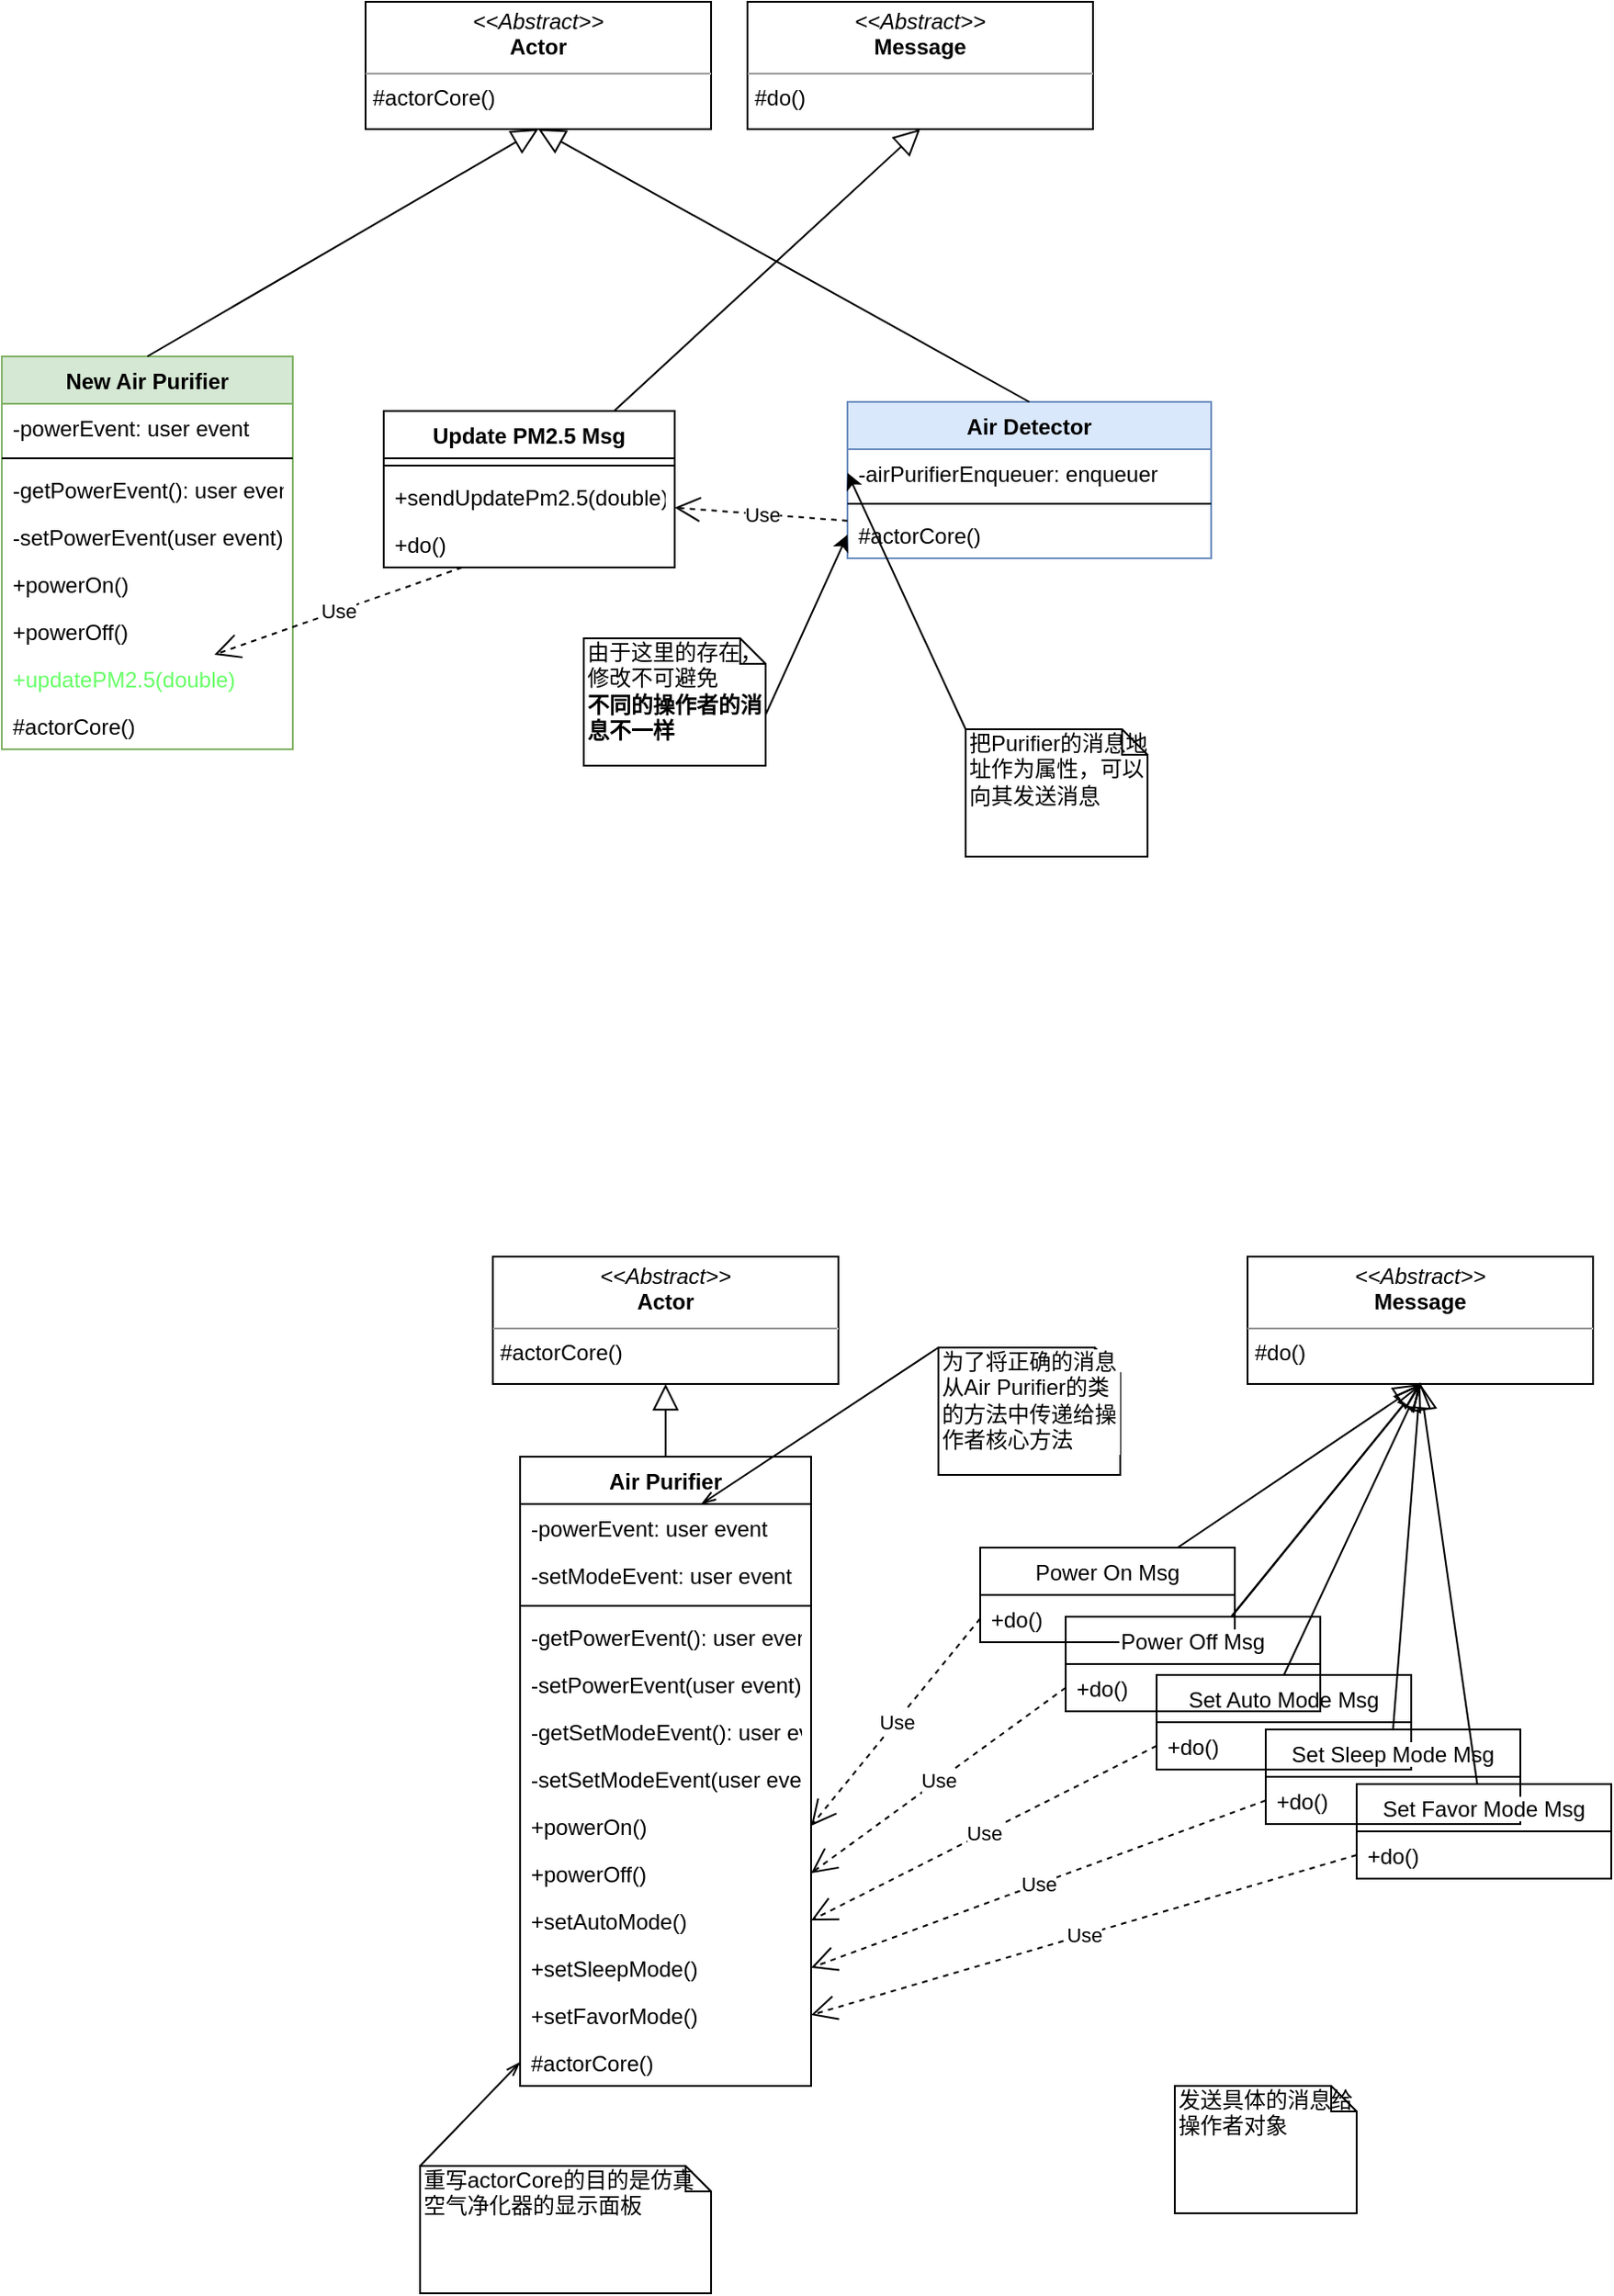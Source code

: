 <mxfile version="12.5.4" type="github">
  <diagram id="C5RBs43oDa-KdzZeNtuy" name="Page-1">
    <mxGraphModel dx="1617" dy="496" grid="1" gridSize="10" guides="1" tooltips="1" connect="1" arrows="1" fold="1" page="1" pageScale="1" pageWidth="827" pageHeight="1169" math="0" shadow="0">
      <root>
        <mxCell id="WIyWlLk6GJQsqaUBKTNV-0"/>
        <mxCell id="WIyWlLk6GJQsqaUBKTNV-1" parent="WIyWlLk6GJQsqaUBKTNV-0"/>
        <mxCell id="om_yYVR5NfVvwRHEm9NU-25" value="&lt;p style=&quot;margin: 0px ; margin-top: 4px ; text-align: center&quot;&gt;&lt;i&gt;&amp;lt;&amp;lt;Abstract&amp;gt;&amp;gt;&lt;/i&gt;&lt;br&gt;&lt;b&gt;Actor&lt;/b&gt;&lt;/p&gt;&lt;hr size=&quot;1&quot;&gt;&lt;p style=&quot;margin: 0px ; margin-left: 4px&quot;&gt;#actorCore()&lt;/p&gt;" style="verticalAlign=top;align=left;overflow=fill;fontSize=12;fontFamily=Helvetica;html=1;" parent="WIyWlLk6GJQsqaUBKTNV-1" vertex="1">
          <mxGeometry y="20" width="190" height="70" as="geometry"/>
        </mxCell>
        <mxCell id="eE9t7E2cvp2Emfnvf7xz-1" value="Air Detector" style="swimlane;fontStyle=1;align=center;verticalAlign=top;childLayout=stackLayout;horizontal=1;startSize=26;horizontalStack=0;resizeParent=1;resizeParentMax=0;resizeLast=0;collapsible=1;marginBottom=0;fillColor=#dae8fc;strokeColor=#6c8ebf;" parent="WIyWlLk6GJQsqaUBKTNV-1" vertex="1">
          <mxGeometry x="265" y="240" width="200" height="86" as="geometry"/>
        </mxCell>
        <mxCell id="JhUa_GWnJGpk6N6s8C7d-0" value="-airPurifierEnqueuer: enqueuer" style="text;strokeColor=none;fillColor=none;align=left;verticalAlign=top;spacingLeft=4;spacingRight=4;overflow=hidden;rotatable=0;points=[[0,0.5],[1,0.5]];portConstraint=eastwest;" parent="eE9t7E2cvp2Emfnvf7xz-1" vertex="1">
          <mxGeometry y="26" width="200" height="26" as="geometry"/>
        </mxCell>
        <mxCell id="eE9t7E2cvp2Emfnvf7xz-3" value="" style="line;strokeWidth=1;fillColor=none;align=left;verticalAlign=middle;spacingTop=-1;spacingLeft=3;spacingRight=3;rotatable=0;labelPosition=right;points=[];portConstraint=eastwest;" parent="eE9t7E2cvp2Emfnvf7xz-1" vertex="1">
          <mxGeometry y="52" width="200" height="8" as="geometry"/>
        </mxCell>
        <mxCell id="eE9t7E2cvp2Emfnvf7xz-4" value="#actorCore()" style="text;strokeColor=none;fillColor=none;align=left;verticalAlign=top;spacingLeft=4;spacingRight=4;overflow=hidden;rotatable=0;points=[[0,0.5],[1,0.5]];portConstraint=eastwest;" parent="eE9t7E2cvp2Emfnvf7xz-1" vertex="1">
          <mxGeometry y="60" width="200" height="26" as="geometry"/>
        </mxCell>
        <mxCell id="eE9t7E2cvp2Emfnvf7xz-5" value="" style="endArrow=block;endFill=0;endSize=12;html=1;entryX=0.5;entryY=1;entryDx=0;entryDy=0;exitX=0.5;exitY=0;exitDx=0;exitDy=0;" parent="WIyWlLk6GJQsqaUBKTNV-1" source="eE9t7E2cvp2Emfnvf7xz-1" target="om_yYVR5NfVvwRHEm9NU-25" edge="1">
          <mxGeometry width="160" relative="1" as="geometry">
            <mxPoint x="-140" y="640" as="sourcePoint"/>
            <mxPoint x="20" y="640" as="targetPoint"/>
          </mxGeometry>
        </mxCell>
        <mxCell id="eE9t7E2cvp2Emfnvf7xz-6" value="Air Purifier" style="swimlane;fontStyle=1;align=center;verticalAlign=top;childLayout=stackLayout;horizontal=1;startSize=26;horizontalStack=0;resizeParent=1;resizeParentMax=0;resizeLast=0;collapsible=1;marginBottom=0;" parent="WIyWlLk6GJQsqaUBKTNV-1" vertex="1">
          <mxGeometry x="85" y="820" width="160" height="346" as="geometry"/>
        </mxCell>
        <mxCell id="eE9t7E2cvp2Emfnvf7xz-7" value="-powerEvent: user event" style="text;strokeColor=none;fillColor=none;align=left;verticalAlign=top;spacingLeft=4;spacingRight=4;overflow=hidden;rotatable=0;points=[[0,0.5],[1,0.5]];portConstraint=eastwest;" parent="eE9t7E2cvp2Emfnvf7xz-6" vertex="1">
          <mxGeometry y="26" width="160" height="26" as="geometry"/>
        </mxCell>
        <mxCell id="eE9t7E2cvp2Emfnvf7xz-8" value="-setModeEvent: user event" style="text;strokeColor=none;fillColor=none;align=left;verticalAlign=top;spacingLeft=4;spacingRight=4;overflow=hidden;rotatable=0;points=[[0,0.5],[1,0.5]];portConstraint=eastwest;" parent="eE9t7E2cvp2Emfnvf7xz-6" vertex="1">
          <mxGeometry y="52" width="160" height="26" as="geometry"/>
        </mxCell>
        <mxCell id="eE9t7E2cvp2Emfnvf7xz-9" value="" style="line;strokeWidth=1;fillColor=none;align=left;verticalAlign=middle;spacingTop=-1;spacingLeft=3;spacingRight=3;rotatable=0;labelPosition=right;points=[];portConstraint=eastwest;labelBackgroundColor=#ffffff;" parent="eE9t7E2cvp2Emfnvf7xz-6" vertex="1">
          <mxGeometry y="78" width="160" height="8" as="geometry"/>
        </mxCell>
        <mxCell id="eE9t7E2cvp2Emfnvf7xz-10" value="-getPowerEvent(): user event" style="text;strokeColor=none;fillColor=none;align=left;verticalAlign=top;spacingLeft=4;spacingRight=4;overflow=hidden;rotatable=0;points=[[0,0.5],[1,0.5]];portConstraint=eastwest;labelBackgroundColor=#ffffff;" parent="eE9t7E2cvp2Emfnvf7xz-6" vertex="1">
          <mxGeometry y="86" width="160" height="26" as="geometry"/>
        </mxCell>
        <mxCell id="eE9t7E2cvp2Emfnvf7xz-11" value="-setPowerEvent(user event)" style="text;strokeColor=none;fillColor=none;align=left;verticalAlign=top;spacingLeft=4;spacingRight=4;overflow=hidden;rotatable=0;points=[[0,0.5],[1,0.5]];portConstraint=eastwest;labelBackgroundColor=#ffffff;" parent="eE9t7E2cvp2Emfnvf7xz-6" vertex="1">
          <mxGeometry y="112" width="160" height="26" as="geometry"/>
        </mxCell>
        <mxCell id="eE9t7E2cvp2Emfnvf7xz-12" value="-getSetModeEvent(): user event" style="text;strokeColor=none;fillColor=none;align=left;verticalAlign=top;spacingLeft=4;spacingRight=4;overflow=hidden;rotatable=0;points=[[0,0.5],[1,0.5]];portConstraint=eastwest;labelBackgroundColor=#ffffff;" parent="eE9t7E2cvp2Emfnvf7xz-6" vertex="1">
          <mxGeometry y="138" width="160" height="26" as="geometry"/>
        </mxCell>
        <mxCell id="eE9t7E2cvp2Emfnvf7xz-13" value="-setSetModeEvent(user event)" style="text;strokeColor=none;fillColor=none;align=left;verticalAlign=top;spacingLeft=4;spacingRight=4;overflow=hidden;rotatable=0;points=[[0,0.5],[1,0.5]];portConstraint=eastwest;labelBackgroundColor=#ffffff;" parent="eE9t7E2cvp2Emfnvf7xz-6" vertex="1">
          <mxGeometry y="164" width="160" height="26" as="geometry"/>
        </mxCell>
        <mxCell id="eE9t7E2cvp2Emfnvf7xz-14" value="+powerOn()" style="text;strokeColor=none;fillColor=none;align=left;verticalAlign=top;spacingLeft=4;spacingRight=4;overflow=hidden;rotatable=0;points=[[0,0.5],[1,0.5]];portConstraint=eastwest;" parent="eE9t7E2cvp2Emfnvf7xz-6" vertex="1">
          <mxGeometry y="190" width="160" height="26" as="geometry"/>
        </mxCell>
        <mxCell id="eE9t7E2cvp2Emfnvf7xz-15" value="+powerOff()" style="text;strokeColor=none;fillColor=none;align=left;verticalAlign=top;spacingLeft=4;spacingRight=4;overflow=hidden;rotatable=0;points=[[0,0.5],[1,0.5]];portConstraint=eastwest;" parent="eE9t7E2cvp2Emfnvf7xz-6" vertex="1">
          <mxGeometry y="216" width="160" height="26" as="geometry"/>
        </mxCell>
        <mxCell id="eE9t7E2cvp2Emfnvf7xz-16" value="+setAutoMode()" style="text;strokeColor=none;fillColor=none;align=left;verticalAlign=top;spacingLeft=4;spacingRight=4;overflow=hidden;rotatable=0;points=[[0,0.5],[1,0.5]];portConstraint=eastwest;" parent="eE9t7E2cvp2Emfnvf7xz-6" vertex="1">
          <mxGeometry y="242" width="160" height="26" as="geometry"/>
        </mxCell>
        <mxCell id="eE9t7E2cvp2Emfnvf7xz-17" value="+setSleepMode()" style="text;strokeColor=none;fillColor=none;align=left;verticalAlign=top;spacingLeft=4;spacingRight=4;overflow=hidden;rotatable=0;points=[[0,0.5],[1,0.5]];portConstraint=eastwest;" parent="eE9t7E2cvp2Emfnvf7xz-6" vertex="1">
          <mxGeometry y="268" width="160" height="26" as="geometry"/>
        </mxCell>
        <mxCell id="eE9t7E2cvp2Emfnvf7xz-18" value="+setFavorMode()" style="text;strokeColor=none;fillColor=none;align=left;verticalAlign=top;spacingLeft=4;spacingRight=4;overflow=hidden;rotatable=0;points=[[0,0.5],[1,0.5]];portConstraint=eastwest;" parent="eE9t7E2cvp2Emfnvf7xz-6" vertex="1">
          <mxGeometry y="294" width="160" height="26" as="geometry"/>
        </mxCell>
        <mxCell id="eE9t7E2cvp2Emfnvf7xz-19" value="#actorCore()" style="text;strokeColor=none;fillColor=none;align=left;verticalAlign=top;spacingLeft=4;spacingRight=4;overflow=hidden;rotatable=0;points=[[0,0.5],[1,0.5]];portConstraint=eastwest;" parent="eE9t7E2cvp2Emfnvf7xz-6" vertex="1">
          <mxGeometry y="320" width="160" height="26" as="geometry"/>
        </mxCell>
        <mxCell id="eE9t7E2cvp2Emfnvf7xz-20" value="&lt;p style=&quot;margin: 0px ; margin-top: 4px ; text-align: center&quot;&gt;&lt;i&gt;&amp;lt;&amp;lt;Abstract&amp;gt;&amp;gt;&lt;/i&gt;&lt;br&gt;&lt;b&gt;Actor&lt;/b&gt;&lt;/p&gt;&lt;hr size=&quot;1&quot;&gt;&lt;p style=&quot;margin: 0px ; margin-left: 4px&quot;&gt;#actorCore()&lt;/p&gt;" style="verticalAlign=top;align=left;overflow=fill;fontSize=12;fontFamily=Helvetica;html=1;" parent="WIyWlLk6GJQsqaUBKTNV-1" vertex="1">
          <mxGeometry x="70" y="710" width="190" height="70" as="geometry"/>
        </mxCell>
        <mxCell id="eE9t7E2cvp2Emfnvf7xz-21" value="" style="endArrow=block;endFill=0;endSize=12;html=1;entryX=0.5;entryY=1;entryDx=0;entryDy=0;exitX=0.5;exitY=0;exitDx=0;exitDy=0;" parent="WIyWlLk6GJQsqaUBKTNV-1" source="eE9t7E2cvp2Emfnvf7xz-6" target="eE9t7E2cvp2Emfnvf7xz-20" edge="1">
          <mxGeometry width="160" relative="1" as="geometry">
            <mxPoint x="75" y="1100" as="sourcePoint"/>
            <mxPoint x="235" y="1100" as="targetPoint"/>
          </mxGeometry>
        </mxCell>
        <mxCell id="eE9t7E2cvp2Emfnvf7xz-22" style="rounded=0;orthogonalLoop=1;jettySize=auto;html=1;exitX=0;exitY=0;exitDx=0;exitDy=0;exitPerimeter=0;endArrow=openThin;endFill=0;entryX=0;entryY=0.5;entryDx=0;entryDy=0;" parent="WIyWlLk6GJQsqaUBKTNV-1" source="eE9t7E2cvp2Emfnvf7xz-23" target="eE9t7E2cvp2Emfnvf7xz-19" edge="1">
          <mxGeometry relative="1" as="geometry"/>
        </mxCell>
        <mxCell id="eE9t7E2cvp2Emfnvf7xz-23" value="重写actorCore的目的是仿真空气净化器的显示面板" style="shape=note;whiteSpace=wrap;html=1;size=14;verticalAlign=top;align=left;spacingTop=-6;" parent="WIyWlLk6GJQsqaUBKTNV-1" vertex="1">
          <mxGeometry x="30" y="1210" width="160" height="70" as="geometry"/>
        </mxCell>
        <mxCell id="eE9t7E2cvp2Emfnvf7xz-24" style="edgeStyle=none;rounded=0;orthogonalLoop=1;jettySize=auto;html=1;exitX=0;exitY=0;exitDx=0;exitDy=0;exitPerimeter=0;endArrow=openThin;endFill=0;" parent="WIyWlLk6GJQsqaUBKTNV-1" source="eE9t7E2cvp2Emfnvf7xz-25" target="eE9t7E2cvp2Emfnvf7xz-7" edge="1">
          <mxGeometry relative="1" as="geometry"/>
        </mxCell>
        <mxCell id="eE9t7E2cvp2Emfnvf7xz-25" value="为了将正确的消息从Air Purifier的类的方法中传递给操作者核心方法" style="shape=note;whiteSpace=wrap;html=1;size=14;verticalAlign=top;align=left;spacingTop=-6;labelBackgroundColor=#ffffff;strokeWidth=1;fillColor=none;" parent="WIyWlLk6GJQsqaUBKTNV-1" vertex="1">
          <mxGeometry x="315" y="760" width="100" height="70" as="geometry"/>
        </mxCell>
        <mxCell id="eE9t7E2cvp2Emfnvf7xz-26" value="&lt;p style=&quot;margin: 0px ; margin-top: 4px ; text-align: center&quot;&gt;&lt;i&gt;&amp;lt;&amp;lt;Abstract&amp;gt;&amp;gt;&lt;/i&gt;&lt;br&gt;&lt;b&gt;Message&lt;/b&gt;&lt;/p&gt;&lt;hr size=&quot;1&quot;&gt;&lt;p style=&quot;margin: 0px ; margin-left: 4px&quot;&gt;#do()&lt;/p&gt;" style="verticalAlign=top;align=left;overflow=fill;fontSize=12;fontFamily=Helvetica;html=1;" parent="WIyWlLk6GJQsqaUBKTNV-1" vertex="1">
          <mxGeometry x="485" y="710" width="190" height="70" as="geometry"/>
        </mxCell>
        <mxCell id="eE9t7E2cvp2Emfnvf7xz-27" value="Power On Msg" style="swimlane;fontStyle=0;childLayout=stackLayout;horizontal=1;startSize=26;fillColor=none;horizontalStack=0;resizeParent=1;resizeParentMax=0;resizeLast=0;collapsible=1;marginBottom=0;labelBackgroundColor=#ffffff;strokeWidth=1;align=center;" parent="WIyWlLk6GJQsqaUBKTNV-1" vertex="1">
          <mxGeometry x="338" y="870" width="140" height="52" as="geometry"/>
        </mxCell>
        <mxCell id="eE9t7E2cvp2Emfnvf7xz-28" value="+do()" style="text;strokeColor=none;fillColor=none;align=left;verticalAlign=top;spacingLeft=4;spacingRight=4;overflow=hidden;rotatable=0;points=[[0,0.5],[1,0.5]];portConstraint=eastwest;" parent="eE9t7E2cvp2Emfnvf7xz-27" vertex="1">
          <mxGeometry y="26" width="140" height="26" as="geometry"/>
        </mxCell>
        <mxCell id="eE9t7E2cvp2Emfnvf7xz-29" value="Set Auto Mode Msg" style="swimlane;fontStyle=0;childLayout=stackLayout;horizontal=1;startSize=26;fillColor=none;horizontalStack=0;resizeParent=1;resizeParentMax=0;resizeLast=0;collapsible=1;marginBottom=0;labelBackgroundColor=#ffffff;strokeWidth=1;align=center;" parent="WIyWlLk6GJQsqaUBKTNV-1" vertex="1">
          <mxGeometry x="435" y="940" width="140" height="52" as="geometry"/>
        </mxCell>
        <mxCell id="eE9t7E2cvp2Emfnvf7xz-30" value="+do()" style="text;strokeColor=none;fillColor=none;align=left;verticalAlign=top;spacingLeft=4;spacingRight=4;overflow=hidden;rotatable=0;points=[[0,0.5],[1,0.5]];portConstraint=eastwest;" parent="eE9t7E2cvp2Emfnvf7xz-29" vertex="1">
          <mxGeometry y="26" width="140" height="26" as="geometry"/>
        </mxCell>
        <mxCell id="eE9t7E2cvp2Emfnvf7xz-31" value="Set Sleep Mode Msg" style="swimlane;fontStyle=0;childLayout=stackLayout;horizontal=1;startSize=26;fillColor=none;horizontalStack=0;resizeParent=1;resizeParentMax=0;resizeLast=0;collapsible=1;marginBottom=0;labelBackgroundColor=#ffffff;strokeWidth=1;align=center;" parent="WIyWlLk6GJQsqaUBKTNV-1" vertex="1">
          <mxGeometry x="495" y="970" width="140" height="52" as="geometry"/>
        </mxCell>
        <mxCell id="eE9t7E2cvp2Emfnvf7xz-32" value="+do()" style="text;strokeColor=none;fillColor=none;align=left;verticalAlign=top;spacingLeft=4;spacingRight=4;overflow=hidden;rotatable=0;points=[[0,0.5],[1,0.5]];portConstraint=eastwest;" parent="eE9t7E2cvp2Emfnvf7xz-31" vertex="1">
          <mxGeometry y="26" width="140" height="26" as="geometry"/>
        </mxCell>
        <mxCell id="eE9t7E2cvp2Emfnvf7xz-33" value="Set Favor Mode Msg" style="swimlane;fontStyle=0;childLayout=stackLayout;horizontal=1;startSize=26;fillColor=none;horizontalStack=0;resizeParent=1;resizeParentMax=0;resizeLast=0;collapsible=1;marginBottom=0;labelBackgroundColor=#ffffff;strokeWidth=1;align=center;" parent="WIyWlLk6GJQsqaUBKTNV-1" vertex="1">
          <mxGeometry x="545" y="1000" width="140" height="52" as="geometry"/>
        </mxCell>
        <mxCell id="eE9t7E2cvp2Emfnvf7xz-34" value="+do()" style="text;strokeColor=none;fillColor=none;align=left;verticalAlign=top;spacingLeft=4;spacingRight=4;overflow=hidden;rotatable=0;points=[[0,0.5],[1,0.5]];portConstraint=eastwest;" parent="eE9t7E2cvp2Emfnvf7xz-33" vertex="1">
          <mxGeometry y="26" width="140" height="26" as="geometry"/>
        </mxCell>
        <mxCell id="eE9t7E2cvp2Emfnvf7xz-35" value="" style="endArrow=block;endFill=0;endSize=12;html=1;entryX=0.5;entryY=1;entryDx=0;entryDy=0;" parent="WIyWlLk6GJQsqaUBKTNV-1" source="eE9t7E2cvp2Emfnvf7xz-27" target="eE9t7E2cvp2Emfnvf7xz-26" edge="1">
          <mxGeometry width="160" relative="1" as="geometry">
            <mxPoint x="325" y="1100" as="sourcePoint"/>
            <mxPoint x="485" y="1100" as="targetPoint"/>
          </mxGeometry>
        </mxCell>
        <mxCell id="eE9t7E2cvp2Emfnvf7xz-36" value="" style="endArrow=block;endFill=0;endSize=12;html=1;entryX=0.5;entryY=1;entryDx=0;entryDy=0;" parent="WIyWlLk6GJQsqaUBKTNV-1" source="eE9t7E2cvp2Emfnvf7xz-45" target="eE9t7E2cvp2Emfnvf7xz-26" edge="1">
          <mxGeometry width="160" relative="1" as="geometry">
            <mxPoint x="625.002" y="870" as="sourcePoint"/>
            <mxPoint x="643.87" y="790" as="targetPoint"/>
          </mxGeometry>
        </mxCell>
        <mxCell id="eE9t7E2cvp2Emfnvf7xz-37" value="" style="endArrow=block;endFill=0;endSize=12;html=1;entryX=0.5;entryY=1;entryDx=0;entryDy=0;exitX=0.5;exitY=0;exitDx=0;exitDy=0;" parent="WIyWlLk6GJQsqaUBKTNV-1" source="eE9t7E2cvp2Emfnvf7xz-29" target="eE9t7E2cvp2Emfnvf7xz-26" edge="1">
          <mxGeometry width="160" relative="1" as="geometry">
            <mxPoint x="675.002" y="900" as="sourcePoint"/>
            <mxPoint x="693.87" y="820" as="targetPoint"/>
          </mxGeometry>
        </mxCell>
        <mxCell id="eE9t7E2cvp2Emfnvf7xz-38" value="" style="endArrow=block;endFill=0;endSize=12;html=1;exitX=0.5;exitY=0;exitDx=0;exitDy=0;" parent="WIyWlLk6GJQsqaUBKTNV-1" source="eE9t7E2cvp2Emfnvf7xz-31" edge="1">
          <mxGeometry width="160" relative="1" as="geometry">
            <mxPoint x="705.002" y="926" as="sourcePoint"/>
            <mxPoint x="580" y="779" as="targetPoint"/>
          </mxGeometry>
        </mxCell>
        <mxCell id="eE9t7E2cvp2Emfnvf7xz-39" value="" style="endArrow=block;endFill=0;endSize=12;html=1;entryX=0.5;entryY=1;entryDx=0;entryDy=0;" parent="WIyWlLk6GJQsqaUBKTNV-1" source="eE9t7E2cvp2Emfnvf7xz-45" target="eE9t7E2cvp2Emfnvf7xz-26" edge="1">
          <mxGeometry width="160" relative="1" as="geometry">
            <mxPoint x="725.002" y="960" as="sourcePoint"/>
            <mxPoint x="743.87" y="880" as="targetPoint"/>
          </mxGeometry>
        </mxCell>
        <mxCell id="eE9t7E2cvp2Emfnvf7xz-40" value="Use" style="endArrow=open;endSize=12;dashed=1;html=1;exitX=0;exitY=0.5;exitDx=0;exitDy=0;entryX=1;entryY=0.5;entryDx=0;entryDy=0;" parent="WIyWlLk6GJQsqaUBKTNV-1" source="eE9t7E2cvp2Emfnvf7xz-28" target="eE9t7E2cvp2Emfnvf7xz-14" edge="1">
          <mxGeometry width="160" relative="1" as="geometry">
            <mxPoint x="260" y="1280" as="sourcePoint"/>
            <mxPoint x="420" y="1280" as="targetPoint"/>
          </mxGeometry>
        </mxCell>
        <mxCell id="eE9t7E2cvp2Emfnvf7xz-41" value="Use" style="endArrow=open;endSize=12;dashed=1;html=1;exitX=0;exitY=0.5;exitDx=0;exitDy=0;entryX=1;entryY=0.5;entryDx=0;entryDy=0;" parent="WIyWlLk6GJQsqaUBKTNV-1" source="eE9t7E2cvp2Emfnvf7xz-32" target="eE9t7E2cvp2Emfnvf7xz-17" edge="1">
          <mxGeometry width="160" relative="1" as="geometry">
            <mxPoint x="15" y="1300" as="sourcePoint"/>
            <mxPoint x="175" y="1300" as="targetPoint"/>
          </mxGeometry>
        </mxCell>
        <mxCell id="eE9t7E2cvp2Emfnvf7xz-42" value="Use" style="endArrow=open;endSize=12;dashed=1;html=1;entryX=1;entryY=0.5;entryDx=0;entryDy=0;exitX=0;exitY=0.5;exitDx=0;exitDy=0;" parent="WIyWlLk6GJQsqaUBKTNV-1" source="eE9t7E2cvp2Emfnvf7xz-30" target="eE9t7E2cvp2Emfnvf7xz-16" edge="1">
          <mxGeometry width="160" relative="1" as="geometry">
            <mxPoint x="260" y="1110" as="sourcePoint"/>
            <mxPoint x="420" y="1110" as="targetPoint"/>
          </mxGeometry>
        </mxCell>
        <mxCell id="eE9t7E2cvp2Emfnvf7xz-43" value="Use" style="endArrow=open;endSize=12;dashed=1;html=1;entryX=1;entryY=0.5;entryDx=0;entryDy=0;exitX=0;exitY=0.5;exitDx=0;exitDy=0;" parent="WIyWlLk6GJQsqaUBKTNV-1" source="eE9t7E2cvp2Emfnvf7xz-46" target="eE9t7E2cvp2Emfnvf7xz-15" edge="1">
          <mxGeometry width="160" relative="1" as="geometry">
            <mxPoint x="-5" y="1380" as="sourcePoint"/>
            <mxPoint x="155" y="1380" as="targetPoint"/>
          </mxGeometry>
        </mxCell>
        <mxCell id="eE9t7E2cvp2Emfnvf7xz-44" value="Use" style="endArrow=open;endSize=12;dashed=1;html=1;entryX=1;entryY=0.5;entryDx=0;entryDy=0;exitX=0;exitY=0.5;exitDx=0;exitDy=0;" parent="WIyWlLk6GJQsqaUBKTNV-1" source="eE9t7E2cvp2Emfnvf7xz-34" target="eE9t7E2cvp2Emfnvf7xz-18" edge="1">
          <mxGeometry width="160" relative="1" as="geometry">
            <mxPoint x="15" y="1300" as="sourcePoint"/>
            <mxPoint x="175" y="1300" as="targetPoint"/>
          </mxGeometry>
        </mxCell>
        <mxCell id="eE9t7E2cvp2Emfnvf7xz-45" value="Power Off Msg" style="swimlane;fontStyle=0;childLayout=stackLayout;horizontal=1;startSize=26;fillColor=none;horizontalStack=0;resizeParent=1;resizeParentMax=0;resizeLast=0;collapsible=1;marginBottom=0;labelBackgroundColor=#ffffff;strokeWidth=1;align=center;" parent="WIyWlLk6GJQsqaUBKTNV-1" vertex="1">
          <mxGeometry x="385" y="908" width="140" height="52" as="geometry"/>
        </mxCell>
        <mxCell id="eE9t7E2cvp2Emfnvf7xz-46" value="+do()" style="text;strokeColor=none;fillColor=none;align=left;verticalAlign=top;spacingLeft=4;spacingRight=4;overflow=hidden;rotatable=0;points=[[0,0.5],[1,0.5]];portConstraint=eastwest;" parent="eE9t7E2cvp2Emfnvf7xz-45" vertex="1">
          <mxGeometry y="26" width="140" height="26" as="geometry"/>
        </mxCell>
        <mxCell id="eE9t7E2cvp2Emfnvf7xz-47" value="" style="endArrow=block;endFill=0;endSize=12;html=1;entryX=0.5;entryY=1;entryDx=0;entryDy=0;" parent="WIyWlLk6GJQsqaUBKTNV-1" source="eE9t7E2cvp2Emfnvf7xz-33" target="eE9t7E2cvp2Emfnvf7xz-26" edge="1">
          <mxGeometry width="160" relative="1" as="geometry">
            <mxPoint x="659.275" y="1140" as="sourcePoint"/>
            <mxPoint x="580" y="780" as="targetPoint"/>
          </mxGeometry>
        </mxCell>
        <mxCell id="eE9t7E2cvp2Emfnvf7xz-48" value="发送具体的消息给操作者对象" style="shape=note;whiteSpace=wrap;html=1;size=14;verticalAlign=top;align=left;spacingTop=-6;" parent="WIyWlLk6GJQsqaUBKTNV-1" vertex="1">
          <mxGeometry x="445" y="1166" width="100" height="70" as="geometry"/>
        </mxCell>
        <mxCell id="JhUa_GWnJGpk6N6s8C7d-2" style="rounded=0;orthogonalLoop=1;jettySize=auto;html=1;exitX=0;exitY=0;exitDx=0;exitDy=0;exitPerimeter=0;entryX=0;entryY=0.5;entryDx=0;entryDy=0;" parent="WIyWlLk6GJQsqaUBKTNV-1" source="JhUa_GWnJGpk6N6s8C7d-1" target="JhUa_GWnJGpk6N6s8C7d-0" edge="1">
          <mxGeometry relative="1" as="geometry"/>
        </mxCell>
        <mxCell id="JhUa_GWnJGpk6N6s8C7d-1" value="把Purifier的消息地址作为属性，可以向其发送消息" style="shape=note;whiteSpace=wrap;html=1;size=14;verticalAlign=top;align=left;spacingTop=-6;" parent="WIyWlLk6GJQsqaUBKTNV-1" vertex="1">
          <mxGeometry x="330" y="420" width="100" height="70" as="geometry"/>
        </mxCell>
        <mxCell id="JhUa_GWnJGpk6N6s8C7d-3" value="New Air Purifier" style="swimlane;fontStyle=1;align=center;verticalAlign=top;childLayout=stackLayout;horizontal=1;startSize=26;horizontalStack=0;resizeParent=1;resizeParentMax=0;resizeLast=0;collapsible=1;marginBottom=0;fillColor=#d5e8d4;strokeColor=#82b366;" parent="WIyWlLk6GJQsqaUBKTNV-1" vertex="1">
          <mxGeometry x="-200" y="215" width="160" height="216" as="geometry"/>
        </mxCell>
        <mxCell id="JhUa_GWnJGpk6N6s8C7d-9" value="-powerEvent: user event" style="text;strokeColor=none;fillColor=none;align=left;verticalAlign=top;spacingLeft=4;spacingRight=4;overflow=hidden;rotatable=0;points=[[0,0.5],[1,0.5]];portConstraint=eastwest;" parent="JhUa_GWnJGpk6N6s8C7d-3" vertex="1">
          <mxGeometry y="26" width="160" height="26" as="geometry"/>
        </mxCell>
        <mxCell id="JhUa_GWnJGpk6N6s8C7d-5" value="" style="line;strokeWidth=1;fillColor=none;align=left;verticalAlign=middle;spacingTop=-1;spacingLeft=3;spacingRight=3;rotatable=0;labelPosition=right;points=[];portConstraint=eastwest;" parent="JhUa_GWnJGpk6N6s8C7d-3" vertex="1">
          <mxGeometry y="52" width="160" height="8" as="geometry"/>
        </mxCell>
        <mxCell id="JhUa_GWnJGpk6N6s8C7d-10" value="-getPowerEvent(): user event" style="text;strokeColor=none;fillColor=none;align=left;verticalAlign=top;spacingLeft=4;spacingRight=4;overflow=hidden;rotatable=0;points=[[0,0.5],[1,0.5]];portConstraint=eastwest;labelBackgroundColor=#ffffff;" parent="JhUa_GWnJGpk6N6s8C7d-3" vertex="1">
          <mxGeometry y="60" width="160" height="26" as="geometry"/>
        </mxCell>
        <mxCell id="JhUa_GWnJGpk6N6s8C7d-11" value="-setPowerEvent(user event)" style="text;strokeColor=none;fillColor=none;align=left;verticalAlign=top;spacingLeft=4;spacingRight=4;overflow=hidden;rotatable=0;points=[[0,0.5],[1,0.5]];portConstraint=eastwest;labelBackgroundColor=#ffffff;" parent="JhUa_GWnJGpk6N6s8C7d-3" vertex="1">
          <mxGeometry y="86" width="160" height="26" as="geometry"/>
        </mxCell>
        <mxCell id="JhUa_GWnJGpk6N6s8C7d-4" value="+powerOn()" style="text;strokeColor=none;fillColor=none;align=left;verticalAlign=top;spacingLeft=4;spacingRight=4;overflow=hidden;rotatable=0;points=[[0,0.5],[1,0.5]];portConstraint=eastwest;" parent="JhUa_GWnJGpk6N6s8C7d-3" vertex="1">
          <mxGeometry y="112" width="160" height="26" as="geometry"/>
        </mxCell>
        <mxCell id="JhUa_GWnJGpk6N6s8C7d-6" value="+powerOff()" style="text;strokeColor=none;fillColor=none;align=left;verticalAlign=top;spacingLeft=4;spacingRight=4;overflow=hidden;rotatable=0;points=[[0,0.5],[1,0.5]];portConstraint=eastwest;" parent="JhUa_GWnJGpk6N6s8C7d-3" vertex="1">
          <mxGeometry y="138" width="160" height="26" as="geometry"/>
        </mxCell>
        <mxCell id="ke-S40ZUvaBH5ExGB48V-0" value="+updatePM2.5(double)" style="text;strokeColor=none;fillColor=none;align=left;verticalAlign=top;spacingLeft=4;spacingRight=4;overflow=hidden;rotatable=0;points=[[0,0.5],[1,0.5]];portConstraint=eastwest;fontColor=#66FF66;" vertex="1" parent="JhUa_GWnJGpk6N6s8C7d-3">
          <mxGeometry y="164" width="160" height="26" as="geometry"/>
        </mxCell>
        <mxCell id="JhUa_GWnJGpk6N6s8C7d-7" value="#actorCore()" style="text;strokeColor=none;fillColor=none;align=left;verticalAlign=top;spacingLeft=4;spacingRight=4;overflow=hidden;rotatable=0;points=[[0,0.5],[1,0.5]];portConstraint=eastwest;" parent="JhUa_GWnJGpk6N6s8C7d-3" vertex="1">
          <mxGeometry y="190" width="160" height="26" as="geometry"/>
        </mxCell>
        <mxCell id="JhUa_GWnJGpk6N6s8C7d-8" value="" style="endArrow=block;endFill=0;endSize=12;html=1;exitX=0.5;exitY=0;exitDx=0;exitDy=0;entryX=0.5;entryY=1;entryDx=0;entryDy=0;" parent="WIyWlLk6GJQsqaUBKTNV-1" source="JhUa_GWnJGpk6N6s8C7d-3" target="om_yYVR5NfVvwRHEm9NU-25" edge="1">
          <mxGeometry width="160" relative="1" as="geometry">
            <mxPoint x="-70" y="105" as="sourcePoint"/>
            <mxPoint x="80" y="110" as="targetPoint"/>
          </mxGeometry>
        </mxCell>
        <mxCell id="ke-S40ZUvaBH5ExGB48V-2" value="&lt;p style=&quot;margin: 0px ; margin-top: 4px ; text-align: center&quot;&gt;&lt;i&gt;&amp;lt;&amp;lt;Abstract&amp;gt;&amp;gt;&lt;/i&gt;&lt;br&gt;&lt;b&gt;Message&lt;/b&gt;&lt;/p&gt;&lt;hr size=&quot;1&quot;&gt;&lt;p style=&quot;margin: 0px ; margin-left: 4px&quot;&gt;#do()&lt;/p&gt;" style="verticalAlign=top;align=left;overflow=fill;fontSize=12;fontFamily=Helvetica;html=1;" vertex="1" parent="WIyWlLk6GJQsqaUBKTNV-1">
          <mxGeometry x="210" y="20" width="190" height="70" as="geometry"/>
        </mxCell>
        <mxCell id="ke-S40ZUvaBH5ExGB48V-7" value="Update PM2.5 Msg" style="swimlane;fontStyle=1;align=center;verticalAlign=top;childLayout=stackLayout;horizontal=1;startSize=26;horizontalStack=0;resizeParent=1;resizeParentMax=0;resizeLast=0;collapsible=1;marginBottom=0;" vertex="1" parent="WIyWlLk6GJQsqaUBKTNV-1">
          <mxGeometry x="10" y="245" width="160" height="86" as="geometry"/>
        </mxCell>
        <mxCell id="ke-S40ZUvaBH5ExGB48V-9" value="" style="line;strokeWidth=1;fillColor=none;align=left;verticalAlign=middle;spacingTop=-1;spacingLeft=3;spacingRight=3;rotatable=0;labelPosition=right;points=[];portConstraint=eastwest;" vertex="1" parent="ke-S40ZUvaBH5ExGB48V-7">
          <mxGeometry y="26" width="160" height="8" as="geometry"/>
        </mxCell>
        <mxCell id="ke-S40ZUvaBH5ExGB48V-8" value="+sendUpdatePm2.5(double)" style="text;strokeColor=none;fillColor=none;align=left;verticalAlign=top;spacingLeft=4;spacingRight=4;overflow=hidden;rotatable=0;points=[[0,0.5],[1,0.5]];portConstraint=eastwest;" vertex="1" parent="ke-S40ZUvaBH5ExGB48V-7">
          <mxGeometry y="34" width="160" height="26" as="geometry"/>
        </mxCell>
        <mxCell id="ke-S40ZUvaBH5ExGB48V-10" value="+do()" style="text;strokeColor=none;fillColor=none;align=left;verticalAlign=top;spacingLeft=4;spacingRight=4;overflow=hidden;rotatable=0;points=[[0,0.5],[1,0.5]];portConstraint=eastwest;" vertex="1" parent="ke-S40ZUvaBH5ExGB48V-7">
          <mxGeometry y="60" width="160" height="26" as="geometry"/>
        </mxCell>
        <mxCell id="ke-S40ZUvaBH5ExGB48V-11" value="" style="endArrow=block;endFill=0;endSize=12;html=1;entryX=0.5;entryY=1;entryDx=0;entryDy=0;" edge="1" parent="WIyWlLk6GJQsqaUBKTNV-1" source="ke-S40ZUvaBH5ExGB48V-7" target="ke-S40ZUvaBH5ExGB48V-2">
          <mxGeometry width="160" relative="1" as="geometry">
            <mxPoint x="-410" y="198.25" as="sourcePoint"/>
            <mxPoint x="-295" y="111.75" as="targetPoint"/>
          </mxGeometry>
        </mxCell>
        <mxCell id="ke-S40ZUvaBH5ExGB48V-13" value="Use" style="endArrow=open;endSize=12;dashed=1;html=1;" edge="1" parent="WIyWlLk6GJQsqaUBKTNV-1" source="eE9t7E2cvp2Emfnvf7xz-4" target="ke-S40ZUvaBH5ExGB48V-8">
          <mxGeometry width="160" relative="1" as="geometry">
            <mxPoint x="-217" y="120" as="sourcePoint"/>
            <mxPoint x="-310" y="234" as="targetPoint"/>
          </mxGeometry>
        </mxCell>
        <mxCell id="ke-S40ZUvaBH5ExGB48V-14" value="Use" style="endArrow=open;endSize=12;dashed=1;html=1;" edge="1" parent="WIyWlLk6GJQsqaUBKTNV-1" source="ke-S40ZUvaBH5ExGB48V-10" target="ke-S40ZUvaBH5ExGB48V-0">
          <mxGeometry width="160" relative="1" as="geometry">
            <mxPoint x="-190" y="349" as="sourcePoint"/>
            <mxPoint x="-331.685" y="270" as="targetPoint"/>
          </mxGeometry>
        </mxCell>
        <mxCell id="ke-S40ZUvaBH5ExGB48V-16" style="rounded=0;orthogonalLoop=1;jettySize=auto;html=1;exitX=0;exitY=0;exitDx=100;exitDy=42;exitPerimeter=0;entryX=0;entryY=0.5;entryDx=0;entryDy=0;" edge="1" parent="WIyWlLk6GJQsqaUBKTNV-1" source="ke-S40ZUvaBH5ExGB48V-15" target="eE9t7E2cvp2Emfnvf7xz-4">
          <mxGeometry relative="1" as="geometry"/>
        </mxCell>
        <mxCell id="ke-S40ZUvaBH5ExGB48V-15" value="由于这里的存在，修改不可避免&lt;br&gt;&lt;b&gt;不同的操作者的消息不一样&lt;/b&gt;" style="shape=note;whiteSpace=wrap;html=1;size=14;verticalAlign=top;align=left;spacingTop=-6;" vertex="1" parent="WIyWlLk6GJQsqaUBKTNV-1">
          <mxGeometry x="120" y="370" width="100" height="70" as="geometry"/>
        </mxCell>
      </root>
    </mxGraphModel>
  </diagram>
</mxfile>
